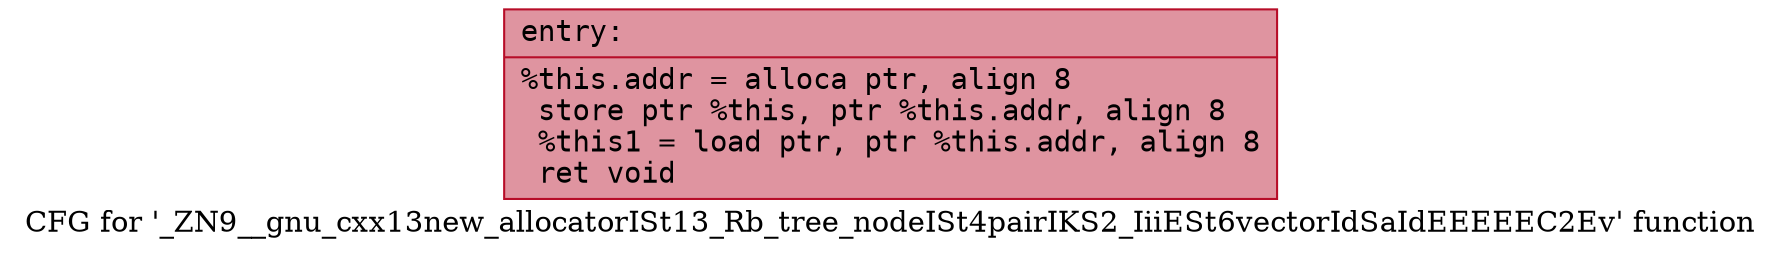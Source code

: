 digraph "CFG for '_ZN9__gnu_cxx13new_allocatorISt13_Rb_tree_nodeISt4pairIKS2_IiiESt6vectorIdSaIdEEEEEC2Ev' function" {
	label="CFG for '_ZN9__gnu_cxx13new_allocatorISt13_Rb_tree_nodeISt4pairIKS2_IiiESt6vectorIdSaIdEEEEEC2Ev' function";

	Node0x55e722d4e2a0 [shape=record,color="#b70d28ff", style=filled, fillcolor="#b70d2870" fontname="Courier",label="{entry:\l|  %this.addr = alloca ptr, align 8\l  store ptr %this, ptr %this.addr, align 8\l  %this1 = load ptr, ptr %this.addr, align 8\l  ret void\l}"];
}
